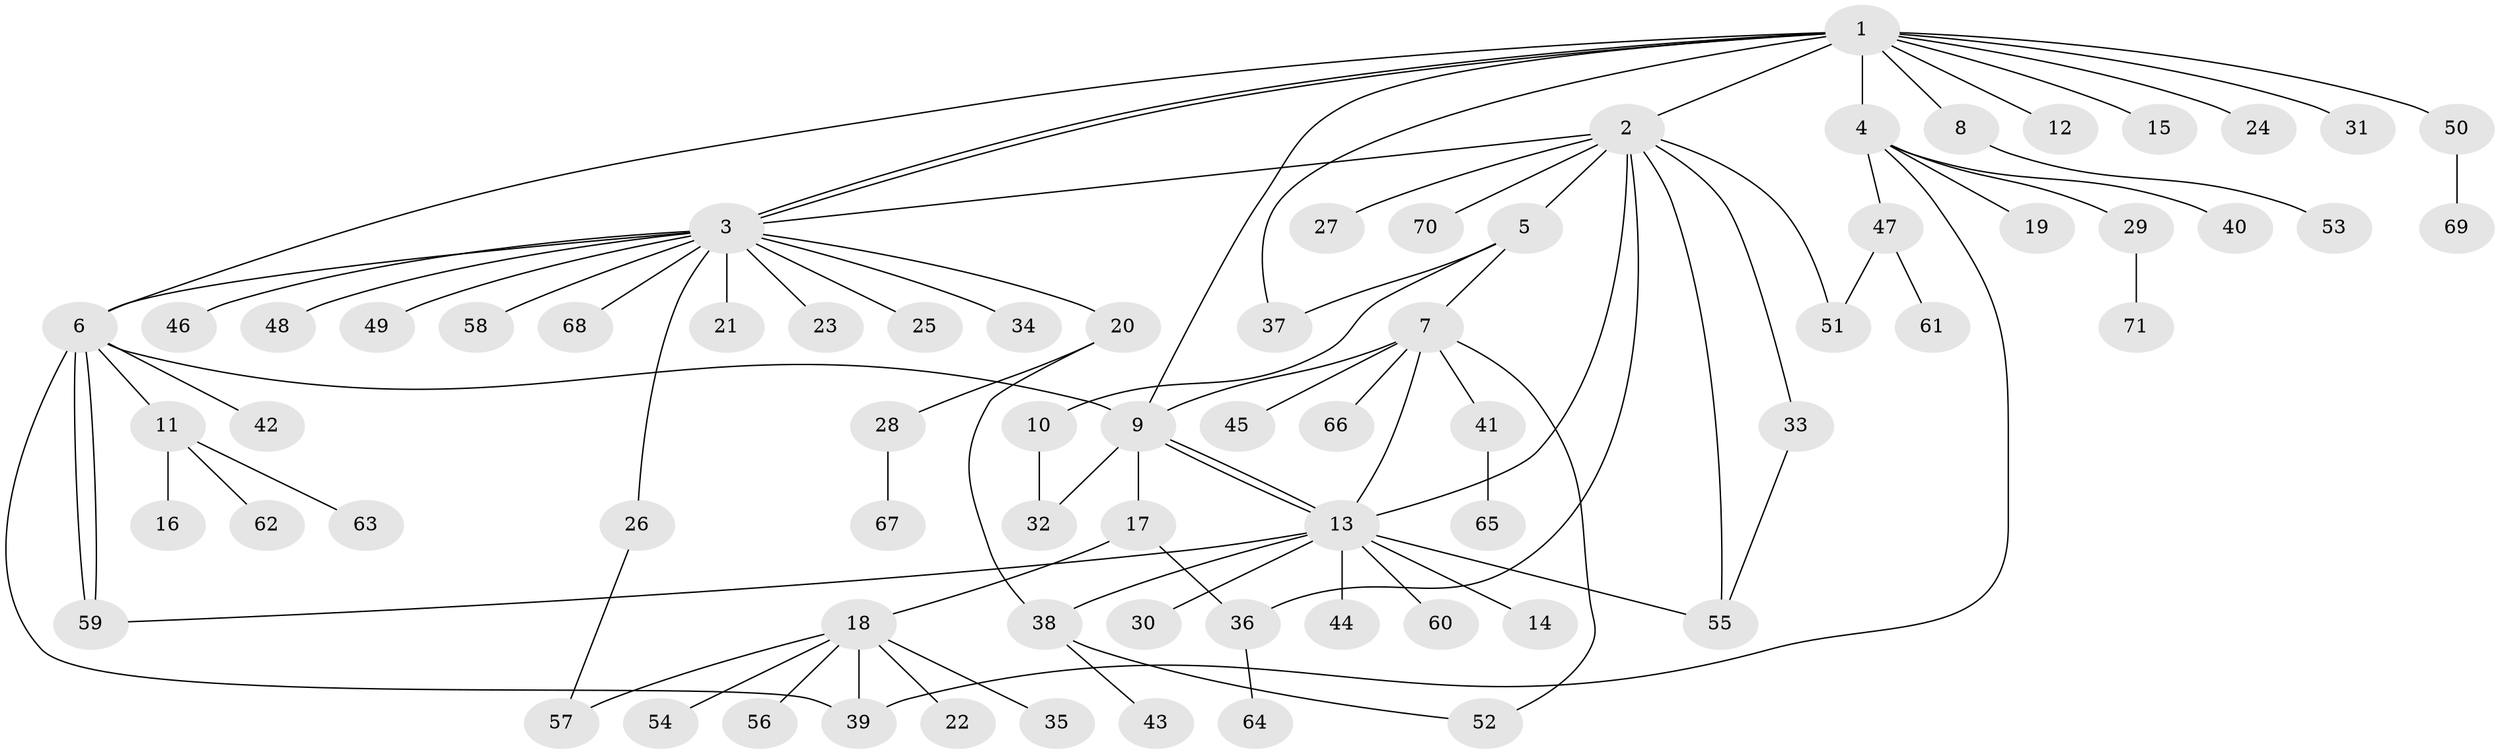 // Generated by graph-tools (version 1.1) at 2025/46/03/09/25 04:46:51]
// undirected, 71 vertices, 91 edges
graph export_dot {
graph [start="1"]
  node [color=gray90,style=filled];
  1;
  2;
  3;
  4;
  5;
  6;
  7;
  8;
  9;
  10;
  11;
  12;
  13;
  14;
  15;
  16;
  17;
  18;
  19;
  20;
  21;
  22;
  23;
  24;
  25;
  26;
  27;
  28;
  29;
  30;
  31;
  32;
  33;
  34;
  35;
  36;
  37;
  38;
  39;
  40;
  41;
  42;
  43;
  44;
  45;
  46;
  47;
  48;
  49;
  50;
  51;
  52;
  53;
  54;
  55;
  56;
  57;
  58;
  59;
  60;
  61;
  62;
  63;
  64;
  65;
  66;
  67;
  68;
  69;
  70;
  71;
  1 -- 2;
  1 -- 3;
  1 -- 3;
  1 -- 4;
  1 -- 6;
  1 -- 8;
  1 -- 9;
  1 -- 12;
  1 -- 15;
  1 -- 24;
  1 -- 31;
  1 -- 37;
  1 -- 50;
  2 -- 3;
  2 -- 5;
  2 -- 13;
  2 -- 27;
  2 -- 33;
  2 -- 36;
  2 -- 51;
  2 -- 55;
  2 -- 70;
  3 -- 6;
  3 -- 20;
  3 -- 21;
  3 -- 23;
  3 -- 25;
  3 -- 26;
  3 -- 34;
  3 -- 46;
  3 -- 48;
  3 -- 49;
  3 -- 58;
  3 -- 68;
  4 -- 19;
  4 -- 29;
  4 -- 39;
  4 -- 40;
  4 -- 47;
  5 -- 7;
  5 -- 10;
  5 -- 37;
  6 -- 9;
  6 -- 11;
  6 -- 39;
  6 -- 42;
  6 -- 59;
  6 -- 59;
  7 -- 9;
  7 -- 13;
  7 -- 41;
  7 -- 45;
  7 -- 52;
  7 -- 66;
  8 -- 53;
  9 -- 13;
  9 -- 13;
  9 -- 17;
  9 -- 32;
  10 -- 32;
  11 -- 16;
  11 -- 62;
  11 -- 63;
  13 -- 14;
  13 -- 30;
  13 -- 38;
  13 -- 44;
  13 -- 55;
  13 -- 59;
  13 -- 60;
  17 -- 18;
  17 -- 36;
  18 -- 22;
  18 -- 35;
  18 -- 39;
  18 -- 54;
  18 -- 56;
  18 -- 57;
  20 -- 28;
  20 -- 38;
  26 -- 57;
  28 -- 67;
  29 -- 71;
  33 -- 55;
  36 -- 64;
  38 -- 43;
  38 -- 52;
  41 -- 65;
  47 -- 51;
  47 -- 61;
  50 -- 69;
}
